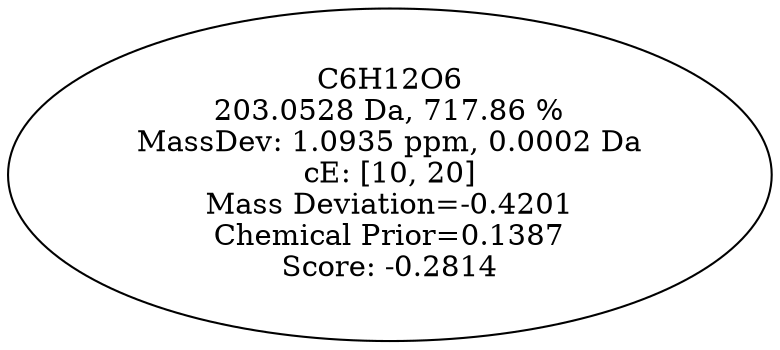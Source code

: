 strict digraph {
v1 [label="C6H12O6\n203.0528 Da, 717.86 %\nMassDev: 1.0935 ppm, 0.0002 Da\ncE: [10, 20]\nMass Deviation=-0.4201\nChemical Prior=0.1387\nScore: -0.2814"];
}